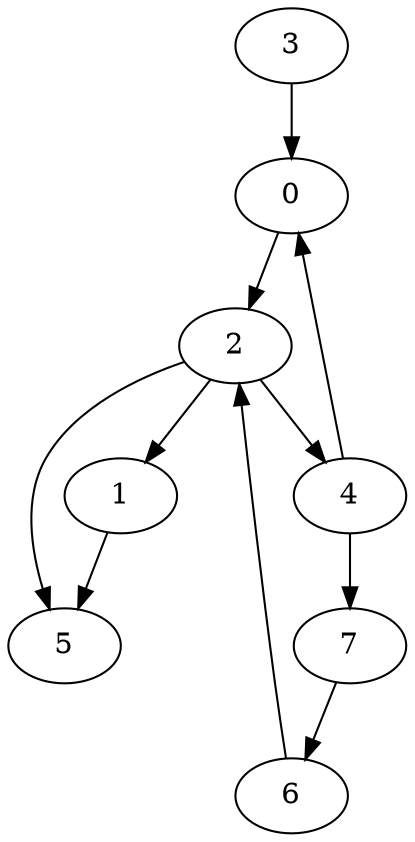 digraph HasCycleDirected {
"0" -> {"2"}
"1" -> {"5"}
"2" -> {"1"}
"2" -> {"4"}
"2" -> {"5"}
"3" -> {"0"}
"4" -> {"0"}
"4" -> {"7"}
"6" -> {"2"}
"7" -> {"6"}
"0"
"1"
"2"
"3"
"4"
"5"
"6"
"7"
}
